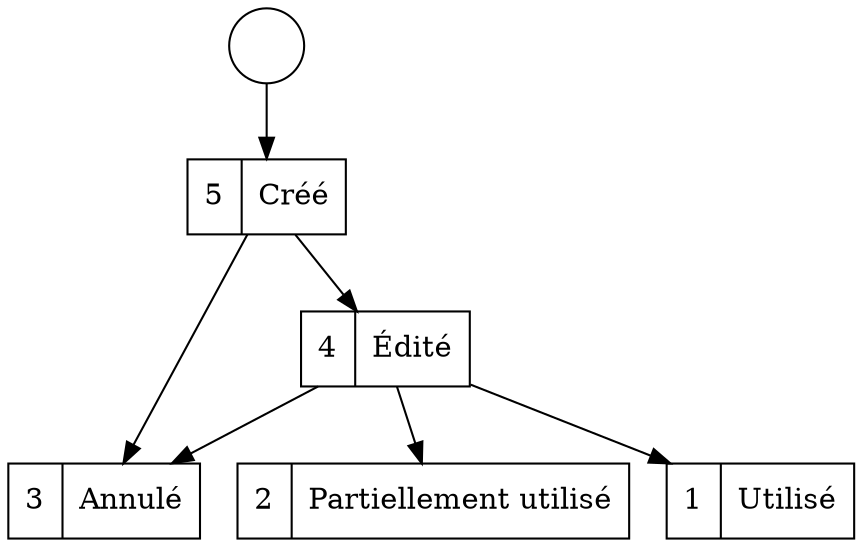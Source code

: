 digraph "Cycle de vie d'un bon" {
	node [shape=record];
	
	new [label="", shape=circle];
	cree [label="5|Créé"];
	edite [label="4|Édité"];
	annule [label="3|Annulé"];
	part_utilise [label="2|Partiellement utilisé"];
	utilise [label="1|Utilisé"];
	
	// ------

	new -> cree -> {edite; annule};
	edite -> {annule; utilise; part_utilise};

}
